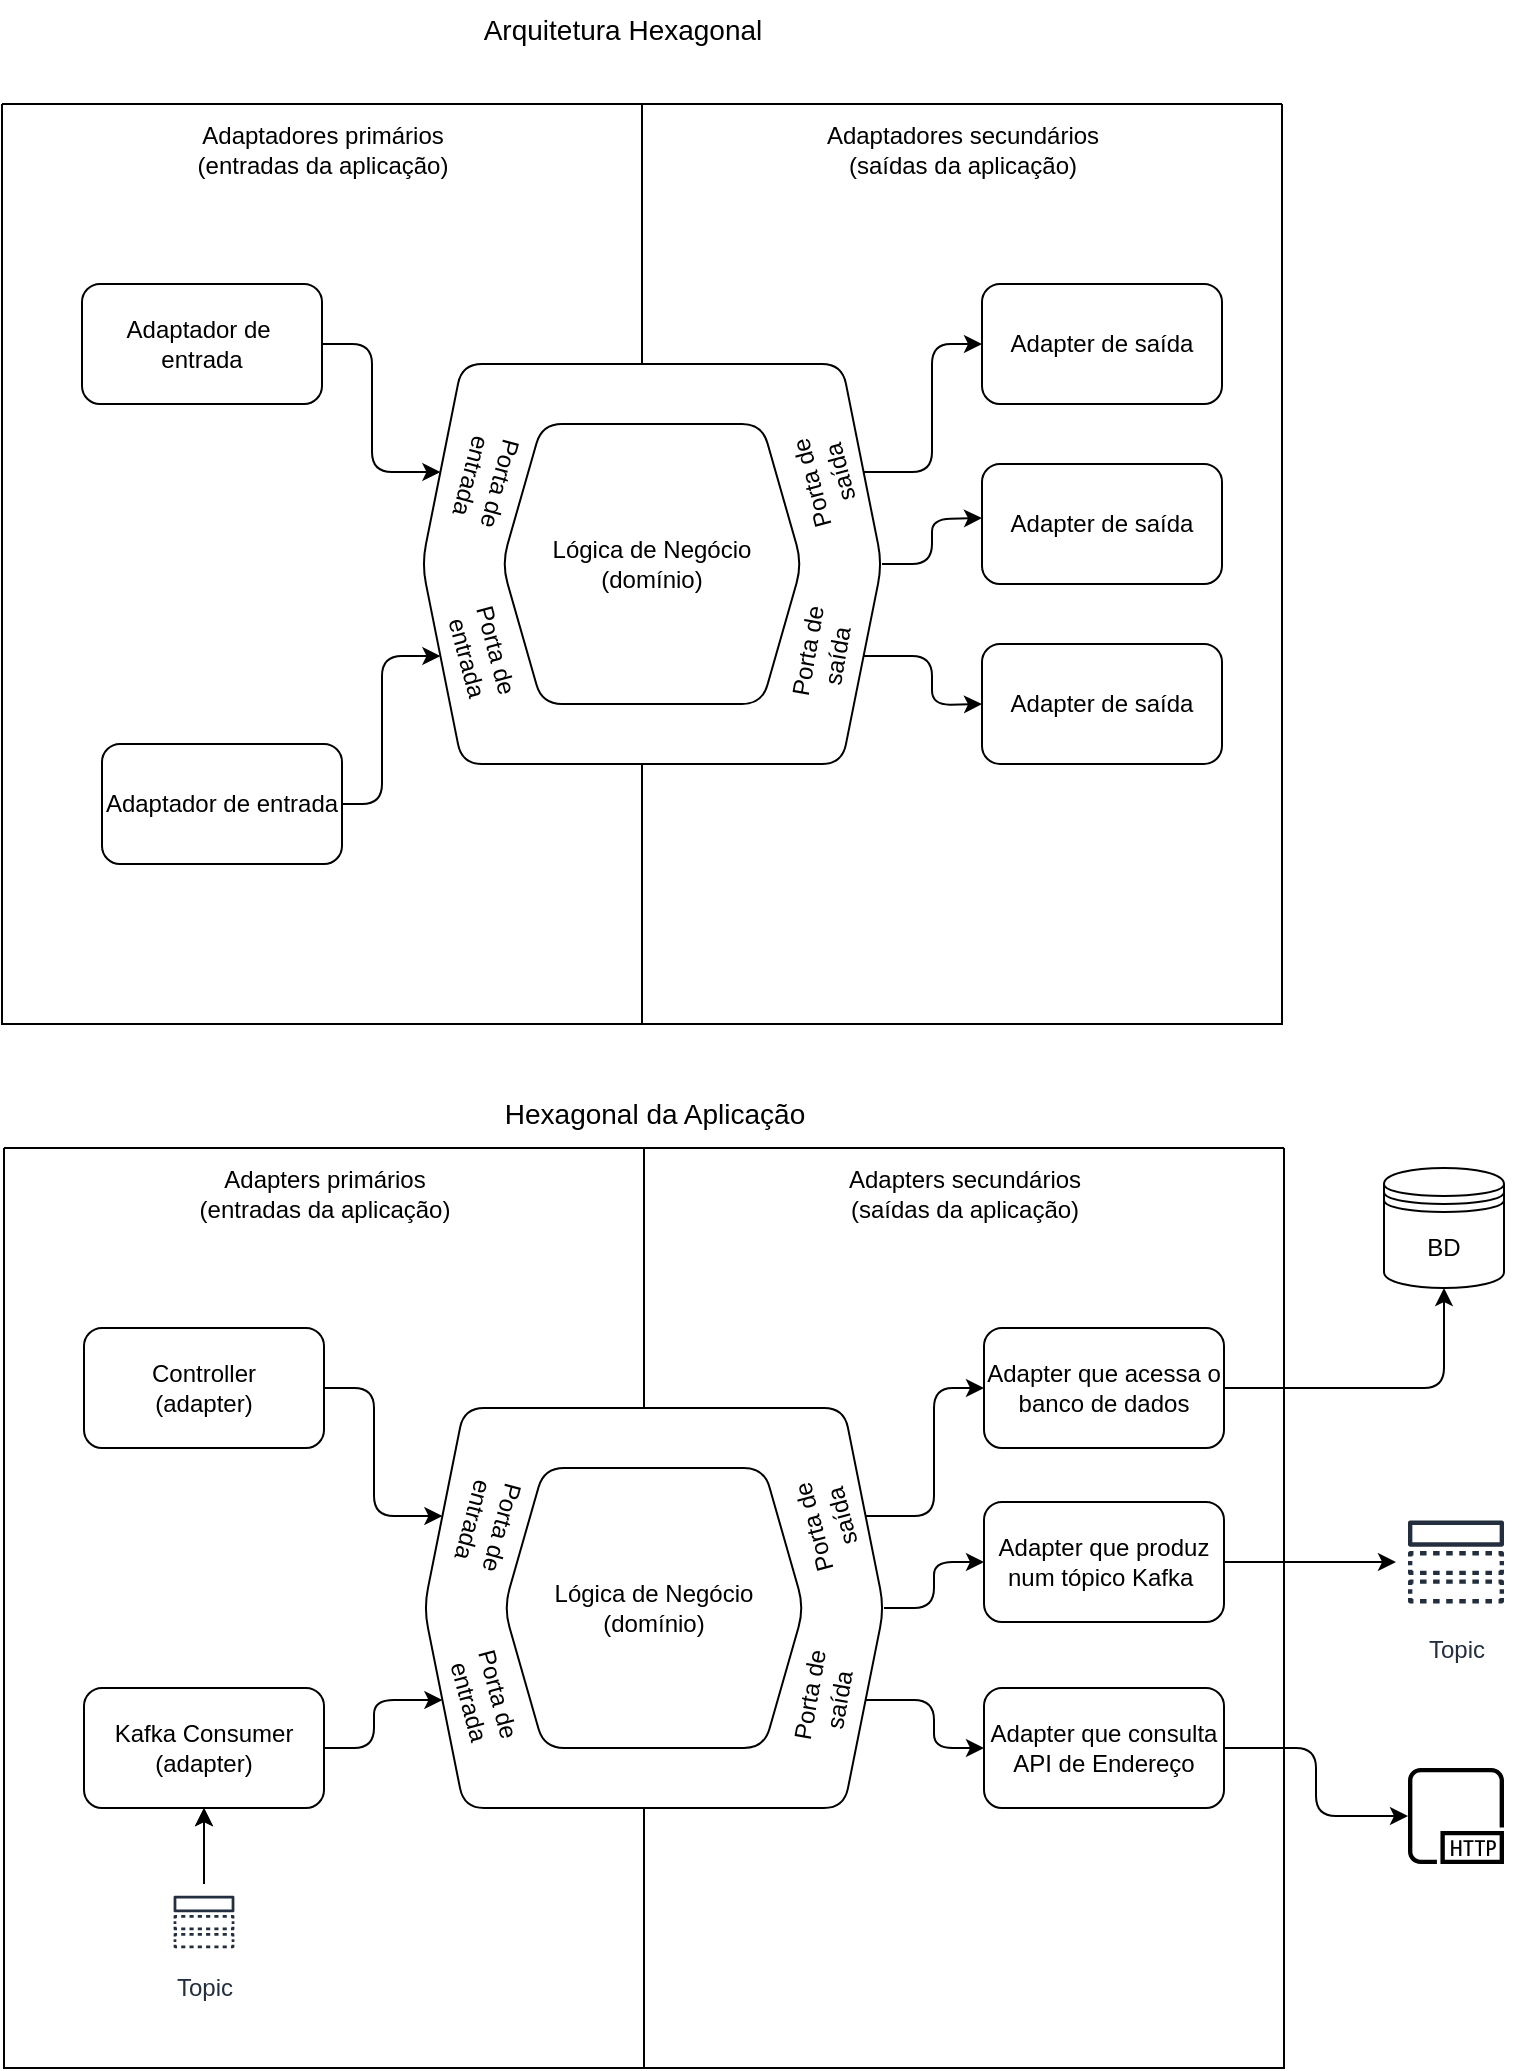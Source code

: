 <mxfile version="24.7.14">
  <diagram name="Page-1" id="TXeM6uJedsIoV25RlZRR">
    <mxGraphModel dx="954" dy="552" grid="1" gridSize="10" guides="1" tooltips="1" connect="1" arrows="1" fold="1" page="1" pageScale="1" pageWidth="850" pageHeight="1100" math="0" shadow="0">
      <root>
        <mxCell id="0" />
        <mxCell id="1" parent="0" />
        <object label="" Controller="Recebe os dados do Cliente (Nome, CPF e CEP)." id="2JYLiK6wzvIR3PJllCn4-3">
          <mxCell style="swimlane;startSize=0;rounded=1;" vertex="1" parent="1">
            <mxGeometry x="31" y="592" width="320" height="460" as="geometry" />
          </mxCell>
        </object>
        <object label="Kafka Consumer&lt;br&gt;(adapter)" Consumer="Recebe a mensagem com o CPF Validado" id="qjCMe6g5fWZ3PzChp8vG-18">
          <mxCell style="rounded=1;whiteSpace=wrap;html=1;" parent="2JYLiK6wzvIR3PJllCn4-3" vertex="1">
            <mxGeometry x="40" y="270" width="120" height="60" as="geometry" />
          </mxCell>
        </object>
        <mxCell id="2JYLiK6wzvIR3PJllCn4-9" value="Adapters primários&lt;div&gt;(entradas da aplicação)&lt;/div&gt;" style="text;html=1;align=center;verticalAlign=middle;resizable=0;points=[];autosize=1;strokeColor=none;fillColor=none;rounded=1;" vertex="1" parent="2JYLiK6wzvIR3PJllCn4-3">
          <mxGeometry x="85" y="3" width="150" height="40" as="geometry" />
        </mxCell>
        <object label="Controller&lt;br&gt;(adapter)" Controller="Recebe os dados do cliente (nome, cpf e cep)." id="qjCMe6g5fWZ3PzChp8vG-17">
          <mxCell style="rounded=1;whiteSpace=wrap;html=1;" parent="2JYLiK6wzvIR3PJllCn4-3" vertex="1">
            <mxGeometry x="40" y="90" width="120" height="60" as="geometry" />
          </mxCell>
        </object>
        <mxCell id="2JYLiK6wzvIR3PJllCn4-57" value="" style="edgeStyle=orthogonalEdgeStyle;rounded=1;orthogonalLoop=1;jettySize=auto;html=1;" edge="1" parent="2JYLiK6wzvIR3PJllCn4-3" source="2JYLiK6wzvIR3PJllCn4-55" target="qjCMe6g5fWZ3PzChp8vG-18">
          <mxGeometry relative="1" as="geometry" />
        </mxCell>
        <mxCell id="2JYLiK6wzvIR3PJllCn4-58" value="" style="edgeStyle=orthogonalEdgeStyle;rounded=1;orthogonalLoop=1;jettySize=auto;html=1;" edge="1" parent="2JYLiK6wzvIR3PJllCn4-3" source="2JYLiK6wzvIR3PJllCn4-55" target="qjCMe6g5fWZ3PzChp8vG-18">
          <mxGeometry relative="1" as="geometry" />
        </mxCell>
        <mxCell id="2JYLiK6wzvIR3PJllCn4-55" value="Topic" style="outlineConnect=0;fontColor=#232F3E;gradientColor=none;strokeColor=#232F3E;fillColor=#ffffff;dashed=0;verticalLabelPosition=bottom;verticalAlign=top;align=center;html=1;fontSize=12;fontStyle=0;aspect=fixed;shape=mxgraph.aws4.resourceIcon;resIcon=mxgraph.aws4.topic;rounded=1;" vertex="1" parent="2JYLiK6wzvIR3PJllCn4-3">
          <mxGeometry x="81" y="368" width="38" height="38" as="geometry" />
        </mxCell>
        <mxCell id="2JYLiK6wzvIR3PJllCn4-4" value="" style="swimlane;startSize=0;fillColor=#e1d5e7;strokeColor=default;rounded=1;" vertex="1" parent="1">
          <mxGeometry x="351" y="592" width="320" height="460" as="geometry" />
        </mxCell>
        <mxCell id="qjCMe6g5fWZ3PzChp8vG-22" value="Adapter que acessa o banco de dados" style="rounded=1;whiteSpace=wrap;html=1;" parent="2JYLiK6wzvIR3PJllCn4-4" vertex="1">
          <mxGeometry x="170" y="90" width="120" height="60" as="geometry" />
        </mxCell>
        <mxCell id="2JYLiK6wzvIR3PJllCn4-2" value="Adapter que produz num tópico Kafka&amp;nbsp;" style="rounded=1;whiteSpace=wrap;html=1;" vertex="1" parent="2JYLiK6wzvIR3PJllCn4-4">
          <mxGeometry x="170" y="177" width="120" height="60" as="geometry" />
        </mxCell>
        <mxCell id="2JYLiK6wzvIR3PJllCn4-1" value="Adapter que consulta API de Endereço" style="rounded=1;whiteSpace=wrap;html=1;" vertex="1" parent="2JYLiK6wzvIR3PJllCn4-4">
          <mxGeometry x="170" y="270" width="120" height="60" as="geometry" />
        </mxCell>
        <mxCell id="2JYLiK6wzvIR3PJllCn4-10" value="Adapters secundários&lt;br&gt;(saídas da aplicação)" style="text;html=1;align=center;verticalAlign=middle;resizable=0;points=[];autosize=1;strokeColor=none;fillColor=none;rounded=1;" vertex="1" parent="2JYLiK6wzvIR3PJllCn4-4">
          <mxGeometry x="90" y="3" width="140" height="40" as="geometry" />
        </mxCell>
        <mxCell id="2JYLiK6wzvIR3PJllCn4-7" value="BD" style="shape=datastore;whiteSpace=wrap;html=1;rounded=1;" vertex="1" parent="1">
          <mxGeometry x="721" y="602" width="60" height="60" as="geometry" />
        </mxCell>
        <mxCell id="2JYLiK6wzvIR3PJllCn4-8" value="Topic" style="outlineConnect=0;fontColor=#232F3E;gradientColor=none;strokeColor=#232F3E;fillColor=#ffffff;dashed=0;verticalLabelPosition=bottom;verticalAlign=top;align=center;html=1;fontSize=12;fontStyle=0;aspect=fixed;shape=mxgraph.aws4.resourceIcon;resIcon=mxgraph.aws4.topic;rounded=1;" vertex="1" parent="1">
          <mxGeometry x="727" y="769" width="60" height="60" as="geometry" />
        </mxCell>
        <mxCell id="2JYLiK6wzvIR3PJllCn4-17" style="edgeStyle=orthogonalEdgeStyle;rounded=1;orthogonalLoop=1;jettySize=auto;html=1;exitX=1;exitY=0.25;exitDx=0;exitDy=0;entryX=0;entryY=0.5;entryDx=0;entryDy=0;" edge="1" parent="1" source="qjCMe6g5fWZ3PzChp8vG-1" target="qjCMe6g5fWZ3PzChp8vG-22">
          <mxGeometry relative="1" as="geometry" />
        </mxCell>
        <mxCell id="2JYLiK6wzvIR3PJllCn4-18" style="edgeStyle=orthogonalEdgeStyle;rounded=1;orthogonalLoop=1;jettySize=auto;html=1;exitX=1;exitY=0.5;exitDx=0;exitDy=0;entryX=0;entryY=0.5;entryDx=0;entryDy=0;" edge="1" parent="1" source="qjCMe6g5fWZ3PzChp8vG-1" target="2JYLiK6wzvIR3PJllCn4-2">
          <mxGeometry relative="1" as="geometry" />
        </mxCell>
        <mxCell id="2JYLiK6wzvIR3PJllCn4-19" style="edgeStyle=orthogonalEdgeStyle;rounded=1;orthogonalLoop=1;jettySize=auto;html=1;exitX=1;exitY=0.75;exitDx=0;exitDy=0;entryX=0;entryY=0.5;entryDx=0;entryDy=0;" edge="1" parent="1" source="qjCMe6g5fWZ3PzChp8vG-1" target="2JYLiK6wzvIR3PJllCn4-1">
          <mxGeometry relative="1" as="geometry" />
        </mxCell>
        <mxCell id="qjCMe6g5fWZ3PzChp8vG-1" value="" style="shape=hexagon;perimeter=hexagonPerimeter2;whiteSpace=wrap;html=1;fixedSize=1;rounded=1;" parent="1" vertex="1">
          <mxGeometry x="241" y="722" width="230" height="200" as="geometry" />
        </mxCell>
        <object label="Porta de entrada" Interface="que mantém os dados do Cliente" id="qjCMe6g5fWZ3PzChp8vG-3">
          <mxCell style="text;html=1;align=center;verticalAlign=middle;whiteSpace=wrap;rounded=1;rotation=105;" parent="1" vertex="1">
            <mxGeometry x="243" y="765" width="60" height="30" as="geometry" />
          </mxCell>
        </object>
        <object label="Porta de entrada" Interface="que valida o CEP do cliente" id="qjCMe6g5fWZ3PzChp8vG-4">
          <mxCell style="text;html=1;align=center;verticalAlign=middle;whiteSpace=wrap;rounded=1;rotation=75;" parent="1" vertex="1">
            <mxGeometry x="241" y="852" width="60" height="30" as="geometry" />
          </mxCell>
        </object>
        <mxCell id="qjCMe6g5fWZ3PzChp8vG-5" value="Porta de&lt;br&gt;&amp;nbsp;saída" style="text;html=1;align=center;verticalAlign=middle;resizable=0;points=[];autosize=1;strokeColor=none;fillColor=none;rotation=-105;rounded=1;" parent="1" vertex="1">
          <mxGeometry x="408" y="760" width="70" height="40" as="geometry" />
        </mxCell>
        <object label="Porta de &lt;br&gt;saída" Interface="de saída para cosultar base dados, produzir num tópico e consultar uma api" id="qjCMe6g5fWZ3PzChp8vG-6">
          <mxCell style="text;html=1;align=center;verticalAlign=middle;resizable=0;points=[];autosize=1;strokeColor=none;fillColor=none;rotation=-80;rounded=1;" parent="1" vertex="1">
            <mxGeometry x="406" y="847" width="70" height="40" as="geometry" />
          </mxCell>
        </object>
        <mxCell id="qjCMe6g5fWZ3PzChp8vG-12" value="Lógica de&amp;nbsp;&lt;span style=&quot;background-color: initial;&quot;&gt;Negócio&lt;br&gt;(domínio)&lt;/span&gt;" style="shape=hexagon;perimeter=hexagonPerimeter2;whiteSpace=wrap;html=1;fixedSize=1;rounded=1;" parent="1" vertex="1">
          <mxGeometry x="281" y="752" width="150" height="140" as="geometry" />
        </mxCell>
        <mxCell id="2JYLiK6wzvIR3PJllCn4-11" style="edgeStyle=orthogonalEdgeStyle;rounded=1;orthogonalLoop=1;jettySize=auto;html=1;exitX=1;exitY=0.5;exitDx=0;exitDy=0;entryX=0.5;entryY=1;entryDx=0;entryDy=0;" edge="1" parent="1" source="qjCMe6g5fWZ3PzChp8vG-22" target="2JYLiK6wzvIR3PJllCn4-7">
          <mxGeometry relative="1" as="geometry" />
        </mxCell>
        <mxCell id="2JYLiK6wzvIR3PJllCn4-12" style="edgeStyle=orthogonalEdgeStyle;rounded=1;orthogonalLoop=1;jettySize=auto;html=1;exitX=1;exitY=0.5;exitDx=0;exitDy=0;" edge="1" parent="1" source="2JYLiK6wzvIR3PJllCn4-2" target="2JYLiK6wzvIR3PJllCn4-8">
          <mxGeometry relative="1" as="geometry" />
        </mxCell>
        <mxCell id="2JYLiK6wzvIR3PJllCn4-13" value="" style="sketch=0;outlineConnect=0;fontColor=#232F3E;gradientColor=none;fillColor=#000000;strokeColor=none;dashed=0;verticalLabelPosition=bottom;verticalAlign=top;align=center;html=1;fontSize=12;fontStyle=0;aspect=fixed;pointerEvents=1;shape=mxgraph.aws4.http_protocol;rounded=1;" vertex="1" parent="1">
          <mxGeometry x="733" y="902" width="48" height="48" as="geometry" />
        </mxCell>
        <mxCell id="2JYLiK6wzvIR3PJllCn4-14" style="edgeStyle=orthogonalEdgeStyle;rounded=1;orthogonalLoop=1;jettySize=auto;html=1;exitX=1;exitY=0.5;exitDx=0;exitDy=0;" edge="1" parent="1" source="2JYLiK6wzvIR3PJllCn4-1" target="2JYLiK6wzvIR3PJllCn4-13">
          <mxGeometry relative="1" as="geometry" />
        </mxCell>
        <mxCell id="2JYLiK6wzvIR3PJllCn4-15" style="edgeStyle=orthogonalEdgeStyle;rounded=1;orthogonalLoop=1;jettySize=auto;html=1;exitX=1;exitY=0.5;exitDx=0;exitDy=0;entryX=0;entryY=0.25;entryDx=0;entryDy=0;" edge="1" parent="1" source="qjCMe6g5fWZ3PzChp8vG-17" target="qjCMe6g5fWZ3PzChp8vG-1">
          <mxGeometry relative="1" as="geometry" />
        </mxCell>
        <mxCell id="2JYLiK6wzvIR3PJllCn4-16" style="edgeStyle=orthogonalEdgeStyle;rounded=1;orthogonalLoop=1;jettySize=auto;html=1;exitX=1;exitY=0.5;exitDx=0;exitDy=0;entryX=0;entryY=0.75;entryDx=0;entryDy=0;" edge="1" parent="1" source="qjCMe6g5fWZ3PzChp8vG-18" target="qjCMe6g5fWZ3PzChp8vG-1">
          <mxGeometry relative="1" as="geometry" />
        </mxCell>
        <mxCell id="2JYLiK6wzvIR3PJllCn4-20" value="" style="swimlane;startSize=0;rounded=1;" vertex="1" parent="1">
          <mxGeometry x="30" y="70" width="320" height="460" as="geometry" />
        </mxCell>
        <mxCell id="2JYLiK6wzvIR3PJllCn4-21" value="Adaptador de entrada" style="rounded=1;whiteSpace=wrap;html=1;" vertex="1" parent="2JYLiK6wzvIR3PJllCn4-20">
          <mxGeometry x="50" y="320" width="120" height="60" as="geometry" />
        </mxCell>
        <mxCell id="2JYLiK6wzvIR3PJllCn4-22" value="Adaptadores primários&lt;div&gt;(entradas da aplicação)&lt;/div&gt;" style="text;html=1;align=center;verticalAlign=middle;resizable=0;points=[];autosize=1;strokeColor=none;fillColor=none;rounded=1;" vertex="1" parent="2JYLiK6wzvIR3PJllCn4-20">
          <mxGeometry x="85" y="3" width="150" height="40" as="geometry" />
        </mxCell>
        <mxCell id="2JYLiK6wzvIR3PJllCn4-23" value="Adaptador de&amp;nbsp;&lt;div&gt;entrada&lt;/div&gt;" style="rounded=1;whiteSpace=wrap;html=1;" vertex="1" parent="2JYLiK6wzvIR3PJllCn4-20">
          <mxGeometry x="40" y="90" width="120" height="60" as="geometry" />
        </mxCell>
        <mxCell id="2JYLiK6wzvIR3PJllCn4-24" value="" style="swimlane;startSize=0;fillColor=#e1d5e7;strokeColor=default;rounded=1;" vertex="1" parent="1">
          <mxGeometry x="350" y="70" width="320" height="460" as="geometry" />
        </mxCell>
        <mxCell id="2JYLiK6wzvIR3PJllCn4-25" value="Adapter de saída" style="rounded=1;whiteSpace=wrap;html=1;" vertex="1" parent="2JYLiK6wzvIR3PJllCn4-24">
          <mxGeometry x="170" y="90" width="120" height="60" as="geometry" />
        </mxCell>
        <mxCell id="2JYLiK6wzvIR3PJllCn4-28" value="Adaptadores secundários&lt;br&gt;(saídas da aplicação)" style="text;html=1;align=center;verticalAlign=middle;resizable=0;points=[];autosize=1;strokeColor=none;fillColor=none;rounded=1;" vertex="1" parent="2JYLiK6wzvIR3PJllCn4-24">
          <mxGeometry x="80" y="3" width="160" height="40" as="geometry" />
        </mxCell>
        <mxCell id="2JYLiK6wzvIR3PJllCn4-46" value="Adapter de saída" style="rounded=1;whiteSpace=wrap;html=1;" vertex="1" parent="2JYLiK6wzvIR3PJllCn4-24">
          <mxGeometry x="170" y="180" width="120" height="60" as="geometry" />
        </mxCell>
        <mxCell id="2JYLiK6wzvIR3PJllCn4-47" value="Adapter de saída" style="rounded=1;whiteSpace=wrap;html=1;" vertex="1" parent="2JYLiK6wzvIR3PJllCn4-24">
          <mxGeometry x="170" y="270" width="120" height="60" as="geometry" />
        </mxCell>
        <mxCell id="2JYLiK6wzvIR3PJllCn4-31" style="edgeStyle=orthogonalEdgeStyle;rounded=1;orthogonalLoop=1;jettySize=auto;html=1;exitX=1;exitY=0.25;exitDx=0;exitDy=0;entryX=0;entryY=0.5;entryDx=0;entryDy=0;" edge="1" parent="1" source="2JYLiK6wzvIR3PJllCn4-34" target="2JYLiK6wzvIR3PJllCn4-25">
          <mxGeometry relative="1" as="geometry" />
        </mxCell>
        <mxCell id="2JYLiK6wzvIR3PJllCn4-32" style="edgeStyle=orthogonalEdgeStyle;rounded=1;orthogonalLoop=1;jettySize=auto;html=1;exitX=1;exitY=0.5;exitDx=0;exitDy=0;entryX=0;entryY=0.5;entryDx=0;entryDy=0;" edge="1" parent="1" source="2JYLiK6wzvIR3PJllCn4-34">
          <mxGeometry relative="1" as="geometry">
            <mxPoint x="520" y="277" as="targetPoint" />
          </mxGeometry>
        </mxCell>
        <mxCell id="2JYLiK6wzvIR3PJllCn4-33" style="edgeStyle=orthogonalEdgeStyle;rounded=1;orthogonalLoop=1;jettySize=auto;html=1;exitX=1;exitY=0.75;exitDx=0;exitDy=0;entryX=0;entryY=0.5;entryDx=0;entryDy=0;" edge="1" parent="1" source="2JYLiK6wzvIR3PJllCn4-34">
          <mxGeometry relative="1" as="geometry">
            <mxPoint x="520" y="370" as="targetPoint" />
          </mxGeometry>
        </mxCell>
        <mxCell id="2JYLiK6wzvIR3PJllCn4-34" value="" style="shape=hexagon;perimeter=hexagonPerimeter2;whiteSpace=wrap;html=1;fixedSize=1;rounded=1;" vertex="1" parent="1">
          <mxGeometry x="240" y="200" width="230" height="200" as="geometry" />
        </mxCell>
        <mxCell id="2JYLiK6wzvIR3PJllCn4-35" value="Porta de entrada" style="text;html=1;align=center;verticalAlign=middle;whiteSpace=wrap;rounded=1;rotation=105;" vertex="1" parent="1">
          <mxGeometry x="242" y="243" width="60" height="30" as="geometry" />
        </mxCell>
        <mxCell id="2JYLiK6wzvIR3PJllCn4-36" value="Porta de entrada" style="text;html=1;align=center;verticalAlign=middle;whiteSpace=wrap;rounded=1;rotation=75;" vertex="1" parent="1">
          <mxGeometry x="240" y="330" width="60" height="30" as="geometry" />
        </mxCell>
        <mxCell id="2JYLiK6wzvIR3PJllCn4-37" value="Porta de&lt;br&gt;&amp;nbsp;saída" style="text;html=1;align=center;verticalAlign=middle;resizable=0;points=[];autosize=1;strokeColor=none;fillColor=none;rotation=-105;rounded=1;" vertex="1" parent="1">
          <mxGeometry x="407" y="238" width="70" height="40" as="geometry" />
        </mxCell>
        <mxCell id="2JYLiK6wzvIR3PJllCn4-38" value="Porta de &lt;br&gt;saída" style="text;html=1;align=center;verticalAlign=middle;resizable=0;points=[];autosize=1;strokeColor=none;fillColor=none;rotation=-80;rounded=1;" vertex="1" parent="1">
          <mxGeometry x="405" y="325" width="70" height="40" as="geometry" />
        </mxCell>
        <mxCell id="2JYLiK6wzvIR3PJllCn4-39" value="Lógica de&amp;nbsp;&lt;span style=&quot;background-color: initial;&quot;&gt;Negócio&lt;br&gt;(domínio)&lt;/span&gt;" style="shape=hexagon;perimeter=hexagonPerimeter2;whiteSpace=wrap;html=1;fixedSize=1;rounded=1;" vertex="1" parent="1">
          <mxGeometry x="280" y="230" width="150" height="140" as="geometry" />
        </mxCell>
        <mxCell id="2JYLiK6wzvIR3PJllCn4-44" style="edgeStyle=orthogonalEdgeStyle;rounded=1;orthogonalLoop=1;jettySize=auto;html=1;exitX=1;exitY=0.5;exitDx=0;exitDy=0;entryX=0;entryY=0.25;entryDx=0;entryDy=0;" edge="1" parent="1" source="2JYLiK6wzvIR3PJllCn4-23" target="2JYLiK6wzvIR3PJllCn4-34">
          <mxGeometry relative="1" as="geometry" />
        </mxCell>
        <mxCell id="2JYLiK6wzvIR3PJllCn4-45" style="edgeStyle=orthogonalEdgeStyle;rounded=1;orthogonalLoop=1;jettySize=auto;html=1;exitX=1;exitY=0.5;exitDx=0;exitDy=0;entryX=0;entryY=0.75;entryDx=0;entryDy=0;" edge="1" parent="1" source="2JYLiK6wzvIR3PJllCn4-21" target="2JYLiK6wzvIR3PJllCn4-34">
          <mxGeometry relative="1" as="geometry" />
        </mxCell>
        <mxCell id="2JYLiK6wzvIR3PJllCn4-48" value="&lt;font style=&quot;font-size: 14px;&quot;&gt;Arquitetura Hexagonal&lt;/font&gt;" style="text;html=1;align=center;verticalAlign=middle;resizable=0;points=[];autosize=1;strokeColor=none;fillColor=none;" vertex="1" parent="1">
          <mxGeometry x="260" y="18" width="160" height="30" as="geometry" />
        </mxCell>
        <mxCell id="2JYLiK6wzvIR3PJllCn4-54" value="&lt;font style=&quot;font-size: 14px;&quot;&gt;Hexagonal da Aplicação&lt;/font&gt;" style="text;html=1;align=center;verticalAlign=middle;resizable=0;points=[];autosize=1;strokeColor=none;fillColor=none;" vertex="1" parent="1">
          <mxGeometry x="271" y="560" width="170" height="30" as="geometry" />
        </mxCell>
      </root>
    </mxGraphModel>
  </diagram>
</mxfile>
